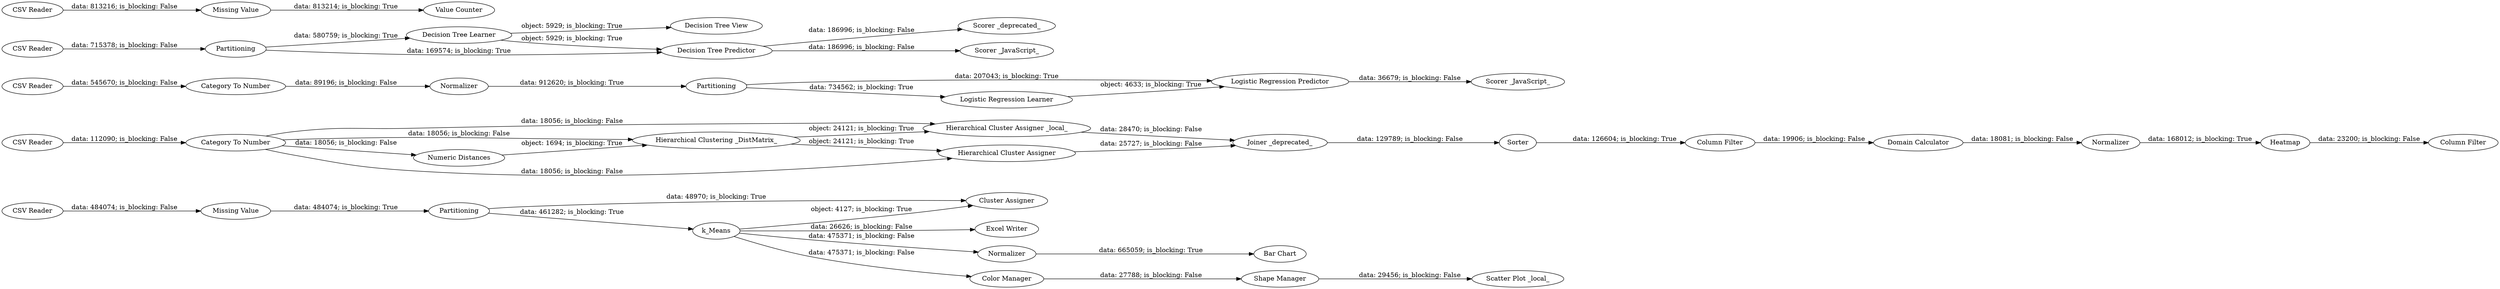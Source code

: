 digraph {
	"1260290047053622920_57" [label="CSV Reader"]
	"1260290047053622920_49" [label="Hierarchical Cluster Assigner _local_"]
	"1260290047053622920_4" [label="CSV Reader"]
	"1260290047053622920_52" [label=Normalizer]
	"1260290047053622920_60" [label="Missing Value"]
	"1260290047053622920_31" [label="Scorer _deprecated_"]
	"1260290047053622920_51" [label="Column Filter"]
	"1260290047053622920_62" [label="Excel Writer"]
	"1260290047053622920_3" [label="Logistic Regression Predictor"]
	"1260290047053622920_40" [label="CSV Reader"]
	"1260290047053622920_50" [label="Column Filter"]
	"1260290047053622920_48" [label="Domain Calculator"]
	"1260290047053622920_42" [label="Value Counter"]
	"1260290047053622920_35" [label="Category To Number"]
	"1260290047053622920_12" [label=Partitioning]
	"1260290047053622920_7" [label="Cluster Assigner"]
	"1260290047053622920_27" [label="Decision Tree View"]
	"1260290047053622920_58" [label=Normalizer]
	"1260290047053622920_9" [label=Heatmap]
	"1260290047053622920_24" [label=Sorter]
	"1260290047053622920_13" [label="Scorer _JavaScript_"]
	"1260290047053622920_28" [label=Partitioning]
	"1260290047053622920_6" [label=Partitioning]
	"1260290047053622920_47" [label="Hierarchical Cluster Assigner"]
	"1260290047053622920_46" [label="CSV Reader"]
	"1260290047053622920_34" [label="Scorer _JavaScript_"]
	"1260290047053622920_53" [label="Shape Manager"]
	"1260290047053622920_44" [label="Joiner _deprecated_"]
	"1260290047053622920_55" [label=k_Means]
	"1260290047053622920_5" [label=Normalizer]
	"1260290047053622920_29" [label="Decision Tree Learner"]
	"1260290047053622920_30" [label="Decision Tree Predictor"]
	"1260290047053622920_45" [label="Hierarchical Clustering _DistMatrix_"]
	"1260290047053622920_43" [label="Numeric Distances"]
	"1260290047053622920_54" [label="Scatter Plot _local_"]
	"1260290047053622920_56" [label="Color Manager"]
	"1260290047053622920_38" [label="Missing Value"]
	"1260290047053622920_19" [label="Category To Number"]
	"1260290047053622920_33" [label="CSV Reader"]
	"1260290047053622920_61" [label="Bar Chart"]
	"1260290047053622920_2" [label="Logistic Regression Learner"]
	"1260290047053622920_9" -> "1260290047053622920_51" [label="data: 23200; is_blocking: False"]
	"1260290047053622920_49" -> "1260290047053622920_44" [label="data: 28470; is_blocking: False"]
	"1260290047053622920_30" -> "1260290047053622920_34" [label="data: 186996; is_blocking: False"]
	"1260290047053622920_19" -> "1260290047053622920_47" [label="data: 18056; is_blocking: False"]
	"1260290047053622920_28" -> "1260290047053622920_30" [label="data: 169574; is_blocking: True"]
	"1260290047053622920_45" -> "1260290047053622920_47" [label="object: 24121; is_blocking: True"]
	"1260290047053622920_58" -> "1260290047053622920_61" [label="data: 665059; is_blocking: True"]
	"1260290047053622920_53" -> "1260290047053622920_54" [label="data: 29456; is_blocking: False"]
	"1260290047053622920_60" -> "1260290047053622920_6" [label="data: 484074; is_blocking: True"]
	"1260290047053622920_12" -> "1260290047053622920_3" [label="data: 207043; is_blocking: True"]
	"1260290047053622920_24" -> "1260290047053622920_50" [label="data: 126604; is_blocking: True"]
	"1260290047053622920_19" -> "1260290047053622920_43" [label="data: 18056; is_blocking: False"]
	"1260290047053622920_55" -> "1260290047053622920_58" [label="data: 475371; is_blocking: False"]
	"1260290047053622920_6" -> "1260290047053622920_55" [label="data: 461282; is_blocking: True"]
	"1260290047053622920_50" -> "1260290047053622920_48" [label="data: 19906; is_blocking: False"]
	"1260290047053622920_28" -> "1260290047053622920_29" [label="data: 580759; is_blocking: True"]
	"1260290047053622920_3" -> "1260290047053622920_13" [label="data: 36679; is_blocking: False"]
	"1260290047053622920_43" -> "1260290047053622920_45" [label="object: 1694; is_blocking: True"]
	"1260290047053622920_5" -> "1260290047053622920_12" [label="data: 912620; is_blocking: True"]
	"1260290047053622920_44" -> "1260290047053622920_24" [label="data: 129789; is_blocking: False"]
	"1260290047053622920_47" -> "1260290047053622920_44" [label="data: 25727; is_blocking: False"]
	"1260290047053622920_29" -> "1260290047053622920_27" [label="object: 5929; is_blocking: True"]
	"1260290047053622920_19" -> "1260290047053622920_45" [label="data: 18056; is_blocking: False"]
	"1260290047053622920_35" -> "1260290047053622920_5" [label="data: 89196; is_blocking: False"]
	"1260290047053622920_46" -> "1260290047053622920_19" [label="data: 112090; is_blocking: False"]
	"1260290047053622920_33" -> "1260290047053622920_28" [label="data: 715378; is_blocking: False"]
	"1260290047053622920_30" -> "1260290047053622920_31" [label="data: 186996; is_blocking: False"]
	"1260290047053622920_56" -> "1260290047053622920_53" [label="data: 27788; is_blocking: False"]
	"1260290047053622920_38" -> "1260290047053622920_42" [label="data: 813214; is_blocking: True"]
	"1260290047053622920_6" -> "1260290047053622920_7" [label="data: 48970; is_blocking: True"]
	"1260290047053622920_48" -> "1260290047053622920_52" [label="data: 18081; is_blocking: False"]
	"1260290047053622920_29" -> "1260290047053622920_30" [label="object: 5929; is_blocking: True"]
	"1260290047053622920_52" -> "1260290047053622920_9" [label="data: 168012; is_blocking: True"]
	"1260290047053622920_4" -> "1260290047053622920_35" [label="data: 545670; is_blocking: False"]
	"1260290047053622920_19" -> "1260290047053622920_49" [label="data: 18056; is_blocking: False"]
	"1260290047053622920_57" -> "1260290047053622920_60" [label="data: 484074; is_blocking: False"]
	"1260290047053622920_55" -> "1260290047053622920_56" [label="data: 475371; is_blocking: False"]
	"1260290047053622920_45" -> "1260290047053622920_49" [label="object: 24121; is_blocking: True"]
	"1260290047053622920_55" -> "1260290047053622920_62" [label="data: 26626; is_blocking: False"]
	"1260290047053622920_12" -> "1260290047053622920_2" [label="data: 734562; is_blocking: True"]
	"1260290047053622920_55" -> "1260290047053622920_7" [label="object: 4127; is_blocking: True"]
	"1260290047053622920_2" -> "1260290047053622920_3" [label="object: 4633; is_blocking: True"]
	"1260290047053622920_40" -> "1260290047053622920_38" [label="data: 813216; is_blocking: False"]
	rankdir=LR
}
